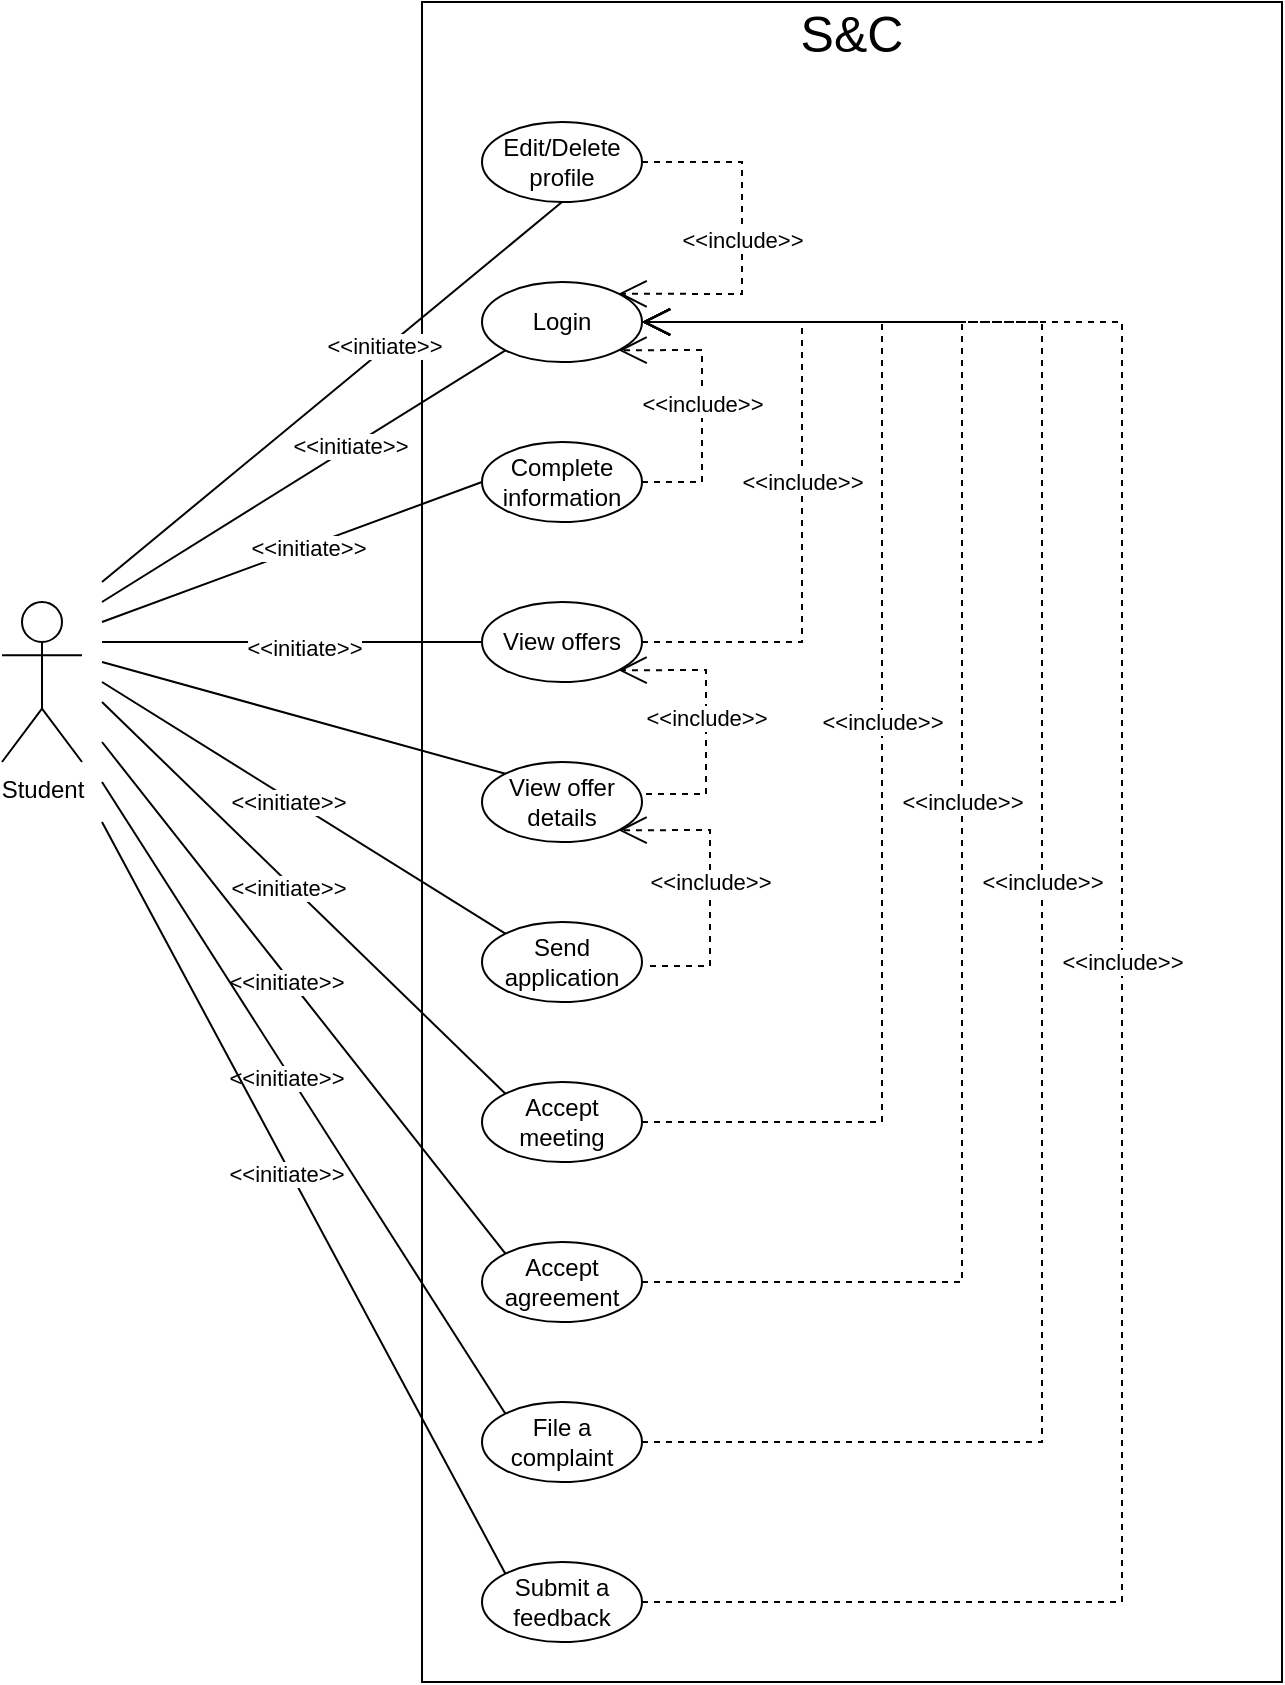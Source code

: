 <mxfile version="25.0.1">
  <diagram name="Page-1" id="e69hQ286qsbTf7OBOCps">
    <mxGraphModel dx="672" dy="1594" grid="1" gridSize="10" guides="1" tooltips="1" connect="1" arrows="1" fold="1" page="1" pageScale="1" pageWidth="827" pageHeight="1169" math="0" shadow="0">
      <root>
        <mxCell id="0" />
        <mxCell id="1" parent="0" />
        <mxCell id="7Lcp7knfSRS6wD8ILPjS-45" value="" style="rounded=0;whiteSpace=wrap;html=1;fillColor=none;" parent="1" vertex="1">
          <mxGeometry x="330" y="-100" width="430" height="840" as="geometry" />
        </mxCell>
        <mxCell id="7Lcp7knfSRS6wD8ILPjS-1" value="Student" style="shape=umlActor;verticalLabelPosition=bottom;verticalAlign=top;html=1;" parent="1" vertex="1">
          <mxGeometry x="120" y="200" width="40" height="80" as="geometry" />
        </mxCell>
        <mxCell id="7Lcp7knfSRS6wD8ILPjS-2" value="Login" style="ellipse;whiteSpace=wrap;html=1;" parent="1" vertex="1">
          <mxGeometry x="360" y="40" width="80" height="40" as="geometry" />
        </mxCell>
        <mxCell id="7Lcp7knfSRS6wD8ILPjS-3" value="" style="endArrow=none;html=1;rounded=0;entryX=0;entryY=1;entryDx=0;entryDy=0;" parent="1" target="7Lcp7knfSRS6wD8ILPjS-2" edge="1">
          <mxGeometry width="50" height="50" relative="1" as="geometry">
            <mxPoint x="170" y="200" as="sourcePoint" />
            <mxPoint x="390" y="180" as="targetPoint" />
          </mxGeometry>
        </mxCell>
        <mxCell id="7Lcp7knfSRS6wD8ILPjS-18" value="&amp;lt;&amp;lt;initiate&amp;gt;&amp;gt;" style="edgeLabel;html=1;align=center;verticalAlign=middle;resizable=0;points=[];fontColor=default;" parent="7Lcp7knfSRS6wD8ILPjS-3" vertex="1" connectable="0">
          <mxGeometry x="0.232" y="1" relative="1" as="geometry">
            <mxPoint as="offset" />
          </mxGeometry>
        </mxCell>
        <mxCell id="7Lcp7knfSRS6wD8ILPjS-4" value="Complete information" style="ellipse;whiteSpace=wrap;html=1;" parent="1" vertex="1">
          <mxGeometry x="360" y="120" width="80" height="40" as="geometry" />
        </mxCell>
        <mxCell id="7Lcp7knfSRS6wD8ILPjS-5" value="View offers" style="ellipse;whiteSpace=wrap;html=1;" parent="1" vertex="1">
          <mxGeometry x="360" y="200" width="80" height="40" as="geometry" />
        </mxCell>
        <mxCell id="7Lcp7knfSRS6wD8ILPjS-7" value="&amp;lt;&amp;lt;include&amp;gt;&amp;gt;" style="endArrow=open;endSize=12;dashed=1;html=1;rounded=0;exitX=1;exitY=0.5;exitDx=0;exitDy=0;entryX=1;entryY=1;entryDx=0;entryDy=0;" parent="1" source="7Lcp7knfSRS6wD8ILPjS-4" target="7Lcp7knfSRS6wD8ILPjS-2" edge="1">
          <mxGeometry width="160" relative="1" as="geometry">
            <mxPoint x="350" y="120" as="sourcePoint" />
            <mxPoint x="560" as="targetPoint" />
            <Array as="points">
              <mxPoint x="470" y="140" />
              <mxPoint x="470" y="74" />
            </Array>
          </mxGeometry>
        </mxCell>
        <mxCell id="7Lcp7knfSRS6wD8ILPjS-8" value="View offer details" style="ellipse;whiteSpace=wrap;html=1;" parent="1" vertex="1">
          <mxGeometry x="360" y="280" width="80" height="40" as="geometry" />
        </mxCell>
        <mxCell id="7Lcp7knfSRS6wD8ILPjS-9" value="&amp;lt;&amp;lt;include&amp;gt;&amp;gt;" style="endArrow=open;endSize=12;dashed=1;html=1;rounded=0;exitX=1;exitY=0.5;exitDx=0;exitDy=0;entryX=1;entryY=0.5;entryDx=0;entryDy=0;" parent="1" source="7Lcp7knfSRS6wD8ILPjS-5" target="7Lcp7knfSRS6wD8ILPjS-2" edge="1">
          <mxGeometry width="160" relative="1" as="geometry">
            <mxPoint x="520" y="190" as="sourcePoint" />
            <mxPoint x="520" y="150" as="targetPoint" />
            <Array as="points">
              <mxPoint x="520" y="220" />
              <mxPoint x="520" y="60" />
            </Array>
          </mxGeometry>
        </mxCell>
        <mxCell id="7Lcp7knfSRS6wD8ILPjS-10" value="&amp;lt;&amp;lt;include&amp;gt;&amp;gt;" style="endArrow=open;endSize=12;dashed=1;html=1;rounded=0;exitX=1;exitY=0.5;exitDx=0;exitDy=0;entryX=1;entryY=1;entryDx=0;entryDy=0;" parent="1" target="7Lcp7knfSRS6wD8ILPjS-5" edge="1">
          <mxGeometry width="160" relative="1" as="geometry">
            <mxPoint x="442" y="296" as="sourcePoint" />
            <mxPoint x="430" y="230" as="targetPoint" />
            <Array as="points">
              <mxPoint x="472" y="296" />
              <mxPoint x="472" y="234" />
            </Array>
          </mxGeometry>
        </mxCell>
        <mxCell id="7Lcp7knfSRS6wD8ILPjS-11" value="Send application" style="ellipse;whiteSpace=wrap;html=1;" parent="1" vertex="1">
          <mxGeometry x="360" y="360" width="80" height="40" as="geometry" />
        </mxCell>
        <mxCell id="7Lcp7knfSRS6wD8ILPjS-12" value="Accept meeting" style="ellipse;whiteSpace=wrap;html=1;" parent="1" vertex="1">
          <mxGeometry x="360" y="440" width="80" height="40" as="geometry" />
        </mxCell>
        <mxCell id="7Lcp7knfSRS6wD8ILPjS-13" value="&amp;lt;&amp;lt;include&amp;gt;&amp;gt;" style="endArrow=open;endSize=12;dashed=1;html=1;rounded=0;exitX=1;exitY=0.5;exitDx=0;exitDy=0;entryX=1;entryY=1;entryDx=0;entryDy=0;" parent="1" target="7Lcp7knfSRS6wD8ILPjS-8" edge="1">
          <mxGeometry width="160" relative="1" as="geometry">
            <mxPoint x="444" y="382" as="sourcePoint" />
            <mxPoint x="430" y="320" as="targetPoint" />
            <Array as="points">
              <mxPoint x="474" y="382" />
              <mxPoint x="474" y="314" />
            </Array>
          </mxGeometry>
        </mxCell>
        <mxCell id="7Lcp7knfSRS6wD8ILPjS-14" value="" style="endArrow=none;html=1;rounded=0;entryX=0;entryY=0.5;entryDx=0;entryDy=0;" parent="1" target="7Lcp7knfSRS6wD8ILPjS-4" edge="1">
          <mxGeometry width="50" height="50" relative="1" as="geometry">
            <mxPoint x="170" y="210" as="sourcePoint" />
            <mxPoint x="382" y="84" as="targetPoint" />
          </mxGeometry>
        </mxCell>
        <mxCell id="7Lcp7knfSRS6wD8ILPjS-19" value="&amp;lt;&amp;lt;initiate&amp;gt;&amp;gt;" style="edgeLabel;html=1;align=center;verticalAlign=middle;resizable=0;points=[];fontColor=default;" parent="7Lcp7knfSRS6wD8ILPjS-14" vertex="1" connectable="0">
          <mxGeometry x="0.077" relative="1" as="geometry">
            <mxPoint as="offset" />
          </mxGeometry>
        </mxCell>
        <mxCell id="7Lcp7knfSRS6wD8ILPjS-15" value="" style="endArrow=none;html=1;rounded=0;entryX=0;entryY=0.5;entryDx=0;entryDy=0;" parent="1" target="7Lcp7knfSRS6wD8ILPjS-5" edge="1">
          <mxGeometry width="50" height="50" relative="1" as="geometry">
            <mxPoint x="170" y="220" as="sourcePoint" />
            <mxPoint x="392" y="94" as="targetPoint" />
          </mxGeometry>
        </mxCell>
        <mxCell id="7Lcp7knfSRS6wD8ILPjS-20" value="&amp;lt;&amp;lt;initiate&amp;gt;&amp;gt;" style="edgeLabel;html=1;align=center;verticalAlign=middle;resizable=0;points=[];fontColor=default;" parent="7Lcp7knfSRS6wD8ILPjS-15" vertex="1" connectable="0">
          <mxGeometry x="0.061" y="-3" relative="1" as="geometry">
            <mxPoint as="offset" />
          </mxGeometry>
        </mxCell>
        <mxCell id="7Lcp7knfSRS6wD8ILPjS-16" value="" style="endArrow=none;html=1;rounded=0;entryX=0;entryY=0;entryDx=0;entryDy=0;" parent="1" target="7Lcp7knfSRS6wD8ILPjS-8" edge="1">
          <mxGeometry width="50" height="50" relative="1" as="geometry">
            <mxPoint x="170" y="230" as="sourcePoint" />
            <mxPoint x="402" y="104" as="targetPoint" />
          </mxGeometry>
        </mxCell>
        <mxCell id="7Lcp7knfSRS6wD8ILPjS-21" value="&amp;lt;&amp;lt;initiate&amp;gt;&amp;gt;" style="edgeLabel;html=1;align=center;verticalAlign=middle;resizable=0;points=[];fontColor=none;noLabel=1;" parent="7Lcp7knfSRS6wD8ILPjS-16" vertex="1" connectable="0">
          <mxGeometry x="0.088" y="2" relative="1" as="geometry">
            <mxPoint as="offset" />
          </mxGeometry>
        </mxCell>
        <mxCell id="7Lcp7knfSRS6wD8ILPjS-17" value="" style="endArrow=none;html=1;rounded=0;entryX=0;entryY=0;entryDx=0;entryDy=0;" parent="1" target="7Lcp7knfSRS6wD8ILPjS-11" edge="1">
          <mxGeometry width="50" height="50" relative="1" as="geometry">
            <mxPoint x="170" y="240" as="sourcePoint" />
            <mxPoint x="412" y="114" as="targetPoint" />
          </mxGeometry>
        </mxCell>
        <mxCell id="7Lcp7knfSRS6wD8ILPjS-22" value="&amp;lt;&amp;lt;initiate&amp;gt;&amp;gt;" style="edgeLabel;html=1;align=center;verticalAlign=middle;resizable=0;points=[];fontColor=default;" parent="7Lcp7knfSRS6wD8ILPjS-17" vertex="1" connectable="0">
          <mxGeometry x="-0.069" y="-2" relative="1" as="geometry">
            <mxPoint as="offset" />
          </mxGeometry>
        </mxCell>
        <mxCell id="7Lcp7knfSRS6wD8ILPjS-23" value="" style="endArrow=none;html=1;rounded=0;entryX=0;entryY=0;entryDx=0;entryDy=0;" parent="1" target="7Lcp7knfSRS6wD8ILPjS-12" edge="1">
          <mxGeometry width="50" height="50" relative="1" as="geometry">
            <mxPoint x="170" y="250" as="sourcePoint" />
            <mxPoint x="382" y="376" as="targetPoint" />
          </mxGeometry>
        </mxCell>
        <mxCell id="7Lcp7knfSRS6wD8ILPjS-24" value="&amp;lt;&amp;lt;initiate&amp;gt;&amp;gt;" style="edgeLabel;html=1;align=center;verticalAlign=middle;resizable=0;points=[];fontColor=default;" parent="7Lcp7knfSRS6wD8ILPjS-23" vertex="1" connectable="0">
          <mxGeometry x="-0.069" y="-2" relative="1" as="geometry">
            <mxPoint as="offset" />
          </mxGeometry>
        </mxCell>
        <mxCell id="7Lcp7knfSRS6wD8ILPjS-25" value="Edit/Delete profile" style="ellipse;whiteSpace=wrap;html=1;" parent="1" vertex="1">
          <mxGeometry x="360" y="-40" width="80" height="40" as="geometry" />
        </mxCell>
        <mxCell id="7Lcp7knfSRS6wD8ILPjS-26" value="" style="endArrow=none;html=1;rounded=0;entryX=0.5;entryY=1;entryDx=0;entryDy=0;" parent="1" target="7Lcp7knfSRS6wD8ILPjS-25" edge="1">
          <mxGeometry width="50" height="50" relative="1" as="geometry">
            <mxPoint x="170" y="190" as="sourcePoint" />
            <mxPoint x="382" y="84" as="targetPoint" />
          </mxGeometry>
        </mxCell>
        <mxCell id="7Lcp7knfSRS6wD8ILPjS-27" value="&amp;lt;&amp;lt;initiate&amp;gt;&amp;gt;" style="edgeLabel;html=1;align=center;verticalAlign=middle;resizable=0;points=[];fontColor=default;" parent="7Lcp7knfSRS6wD8ILPjS-26" vertex="1" connectable="0">
          <mxGeometry x="0.232" y="1" relative="1" as="geometry">
            <mxPoint as="offset" />
          </mxGeometry>
        </mxCell>
        <mxCell id="7Lcp7knfSRS6wD8ILPjS-28" value="&amp;lt;&amp;lt;include&amp;gt;&amp;gt;" style="endArrow=open;endSize=12;dashed=1;html=1;rounded=0;exitX=1;exitY=0.5;exitDx=0;exitDy=0;entryX=1;entryY=0;entryDx=0;entryDy=0;" parent="1" source="7Lcp7knfSRS6wD8ILPjS-25" target="7Lcp7knfSRS6wD8ILPjS-2" edge="1">
          <mxGeometry width="160" relative="1" as="geometry">
            <mxPoint x="450" y="150" as="sourcePoint" />
            <mxPoint x="438" y="84" as="targetPoint" />
            <Array as="points">
              <mxPoint x="490" y="-20" />
              <mxPoint x="490" y="46" />
            </Array>
          </mxGeometry>
        </mxCell>
        <mxCell id="7Lcp7knfSRS6wD8ILPjS-29" value="Accept agreement" style="ellipse;whiteSpace=wrap;html=1;" parent="1" vertex="1">
          <mxGeometry x="360" y="520" width="80" height="40" as="geometry" />
        </mxCell>
        <mxCell id="7Lcp7knfSRS6wD8ILPjS-30" value="" style="endArrow=none;html=1;rounded=0;entryX=0;entryY=0;entryDx=0;entryDy=0;" parent="1" target="7Lcp7knfSRS6wD8ILPjS-29" edge="1">
          <mxGeometry width="50" height="50" relative="1" as="geometry">
            <mxPoint x="170" y="270" as="sourcePoint" />
            <mxPoint x="372" y="466" as="targetPoint" />
          </mxGeometry>
        </mxCell>
        <mxCell id="7Lcp7knfSRS6wD8ILPjS-31" value="&amp;lt;&amp;lt;initiate&amp;gt;&amp;gt;" style="edgeLabel;html=1;align=center;verticalAlign=middle;resizable=0;points=[];fontColor=default;" parent="7Lcp7knfSRS6wD8ILPjS-30" vertex="1" connectable="0">
          <mxGeometry x="-0.069" y="-2" relative="1" as="geometry">
            <mxPoint as="offset" />
          </mxGeometry>
        </mxCell>
        <mxCell id="7Lcp7knfSRS6wD8ILPjS-33" value="File a complaint" style="ellipse;whiteSpace=wrap;html=1;" parent="1" vertex="1">
          <mxGeometry x="360" y="600" width="80" height="40" as="geometry" />
        </mxCell>
        <mxCell id="7Lcp7knfSRS6wD8ILPjS-34" value="" style="endArrow=none;html=1;rounded=0;entryX=0;entryY=0;entryDx=0;entryDy=0;" parent="1" target="7Lcp7knfSRS6wD8ILPjS-33" edge="1">
          <mxGeometry width="50" height="50" relative="1" as="geometry">
            <mxPoint x="170" y="290" as="sourcePoint" />
            <mxPoint x="352" y="566" as="targetPoint" />
          </mxGeometry>
        </mxCell>
        <mxCell id="7Lcp7knfSRS6wD8ILPjS-35" value="&amp;lt;&amp;lt;initiate&amp;gt;&amp;gt;" style="edgeLabel;html=1;align=center;verticalAlign=middle;resizable=0;points=[];fontColor=default;" parent="7Lcp7knfSRS6wD8ILPjS-34" vertex="1" connectable="0">
          <mxGeometry x="-0.069" y="-2" relative="1" as="geometry">
            <mxPoint as="offset" />
          </mxGeometry>
        </mxCell>
        <mxCell id="7Lcp7knfSRS6wD8ILPjS-36" value="Submit a feedback" style="ellipse;whiteSpace=wrap;html=1;" parent="1" vertex="1">
          <mxGeometry x="360" y="680" width="80" height="40" as="geometry" />
        </mxCell>
        <mxCell id="7Lcp7knfSRS6wD8ILPjS-38" value="" style="endArrow=none;html=1;rounded=0;entryX=0;entryY=0;entryDx=0;entryDy=0;" parent="1" target="7Lcp7knfSRS6wD8ILPjS-36" edge="1">
          <mxGeometry width="50" height="50" relative="1" as="geometry">
            <mxPoint x="170" y="310" as="sourcePoint" />
            <mxPoint x="382" y="616" as="targetPoint" />
          </mxGeometry>
        </mxCell>
        <mxCell id="7Lcp7knfSRS6wD8ILPjS-39" value="&amp;lt;&amp;lt;initiate&amp;gt;&amp;gt;" style="edgeLabel;html=1;align=center;verticalAlign=middle;resizable=0;points=[];fontColor=default;" parent="7Lcp7knfSRS6wD8ILPjS-38" vertex="1" connectable="0">
          <mxGeometry x="-0.069" y="-2" relative="1" as="geometry">
            <mxPoint as="offset" />
          </mxGeometry>
        </mxCell>
        <mxCell id="7Lcp7knfSRS6wD8ILPjS-40" value="&amp;lt;&amp;lt;include&amp;gt;&amp;gt;" style="endArrow=open;endSize=12;dashed=1;html=1;rounded=0;exitX=1;exitY=0.5;exitDx=0;exitDy=0;entryX=1;entryY=0.5;entryDx=0;entryDy=0;" parent="1" source="7Lcp7knfSRS6wD8ILPjS-12" target="7Lcp7knfSRS6wD8ILPjS-2" edge="1">
          <mxGeometry width="160" relative="1" as="geometry">
            <mxPoint x="450" y="230" as="sourcePoint" />
            <mxPoint x="450" y="70" as="targetPoint" />
            <Array as="points">
              <mxPoint x="560" y="460" />
              <mxPoint x="560" y="60" />
            </Array>
          </mxGeometry>
        </mxCell>
        <mxCell id="7Lcp7knfSRS6wD8ILPjS-42" value="&amp;lt;&amp;lt;include&amp;gt;&amp;gt;" style="endArrow=open;endSize=12;dashed=1;html=1;rounded=0;exitX=1;exitY=0.5;exitDx=0;exitDy=0;" parent="1" source="7Lcp7knfSRS6wD8ILPjS-29" edge="1">
          <mxGeometry width="160" relative="1" as="geometry">
            <mxPoint x="450" y="470" as="sourcePoint" />
            <mxPoint x="440" y="60" as="targetPoint" />
            <Array as="points">
              <mxPoint x="600" y="540" />
              <mxPoint x="600" y="60" />
            </Array>
          </mxGeometry>
        </mxCell>
        <mxCell id="7Lcp7knfSRS6wD8ILPjS-43" value="&amp;lt;&amp;lt;include&amp;gt;&amp;gt;" style="endArrow=open;endSize=12;dashed=1;html=1;rounded=0;exitX=1;exitY=0.5;exitDx=0;exitDy=0;" parent="1" source="7Lcp7knfSRS6wD8ILPjS-33" edge="1">
          <mxGeometry width="160" relative="1" as="geometry">
            <mxPoint x="450" y="550" as="sourcePoint" />
            <mxPoint x="440" y="60" as="targetPoint" />
            <Array as="points">
              <mxPoint x="640" y="620" />
              <mxPoint x="640" y="60" />
            </Array>
          </mxGeometry>
        </mxCell>
        <mxCell id="7Lcp7knfSRS6wD8ILPjS-44" value="&amp;lt;&amp;lt;include&amp;gt;&amp;gt;" style="endArrow=open;endSize=12;dashed=1;html=1;rounded=0;exitX=1;exitY=0.5;exitDx=0;exitDy=0;" parent="1" source="7Lcp7knfSRS6wD8ILPjS-36" edge="1">
          <mxGeometry width="160" relative="1" as="geometry">
            <mxPoint x="460" y="560" as="sourcePoint" />
            <mxPoint x="440" y="60" as="targetPoint" />
            <Array as="points">
              <mxPoint x="680" y="700" />
              <mxPoint x="680" y="60" />
            </Array>
          </mxGeometry>
        </mxCell>
        <mxCell id="7Lcp7knfSRS6wD8ILPjS-46" value="S&amp;amp;C" style="text;html=1;align=center;verticalAlign=middle;whiteSpace=wrap;rounded=0;fontSize=25;" parent="1" vertex="1">
          <mxGeometry x="515" y="-100" width="60" height="30" as="geometry" />
        </mxCell>
      </root>
    </mxGraphModel>
  </diagram>
</mxfile>
